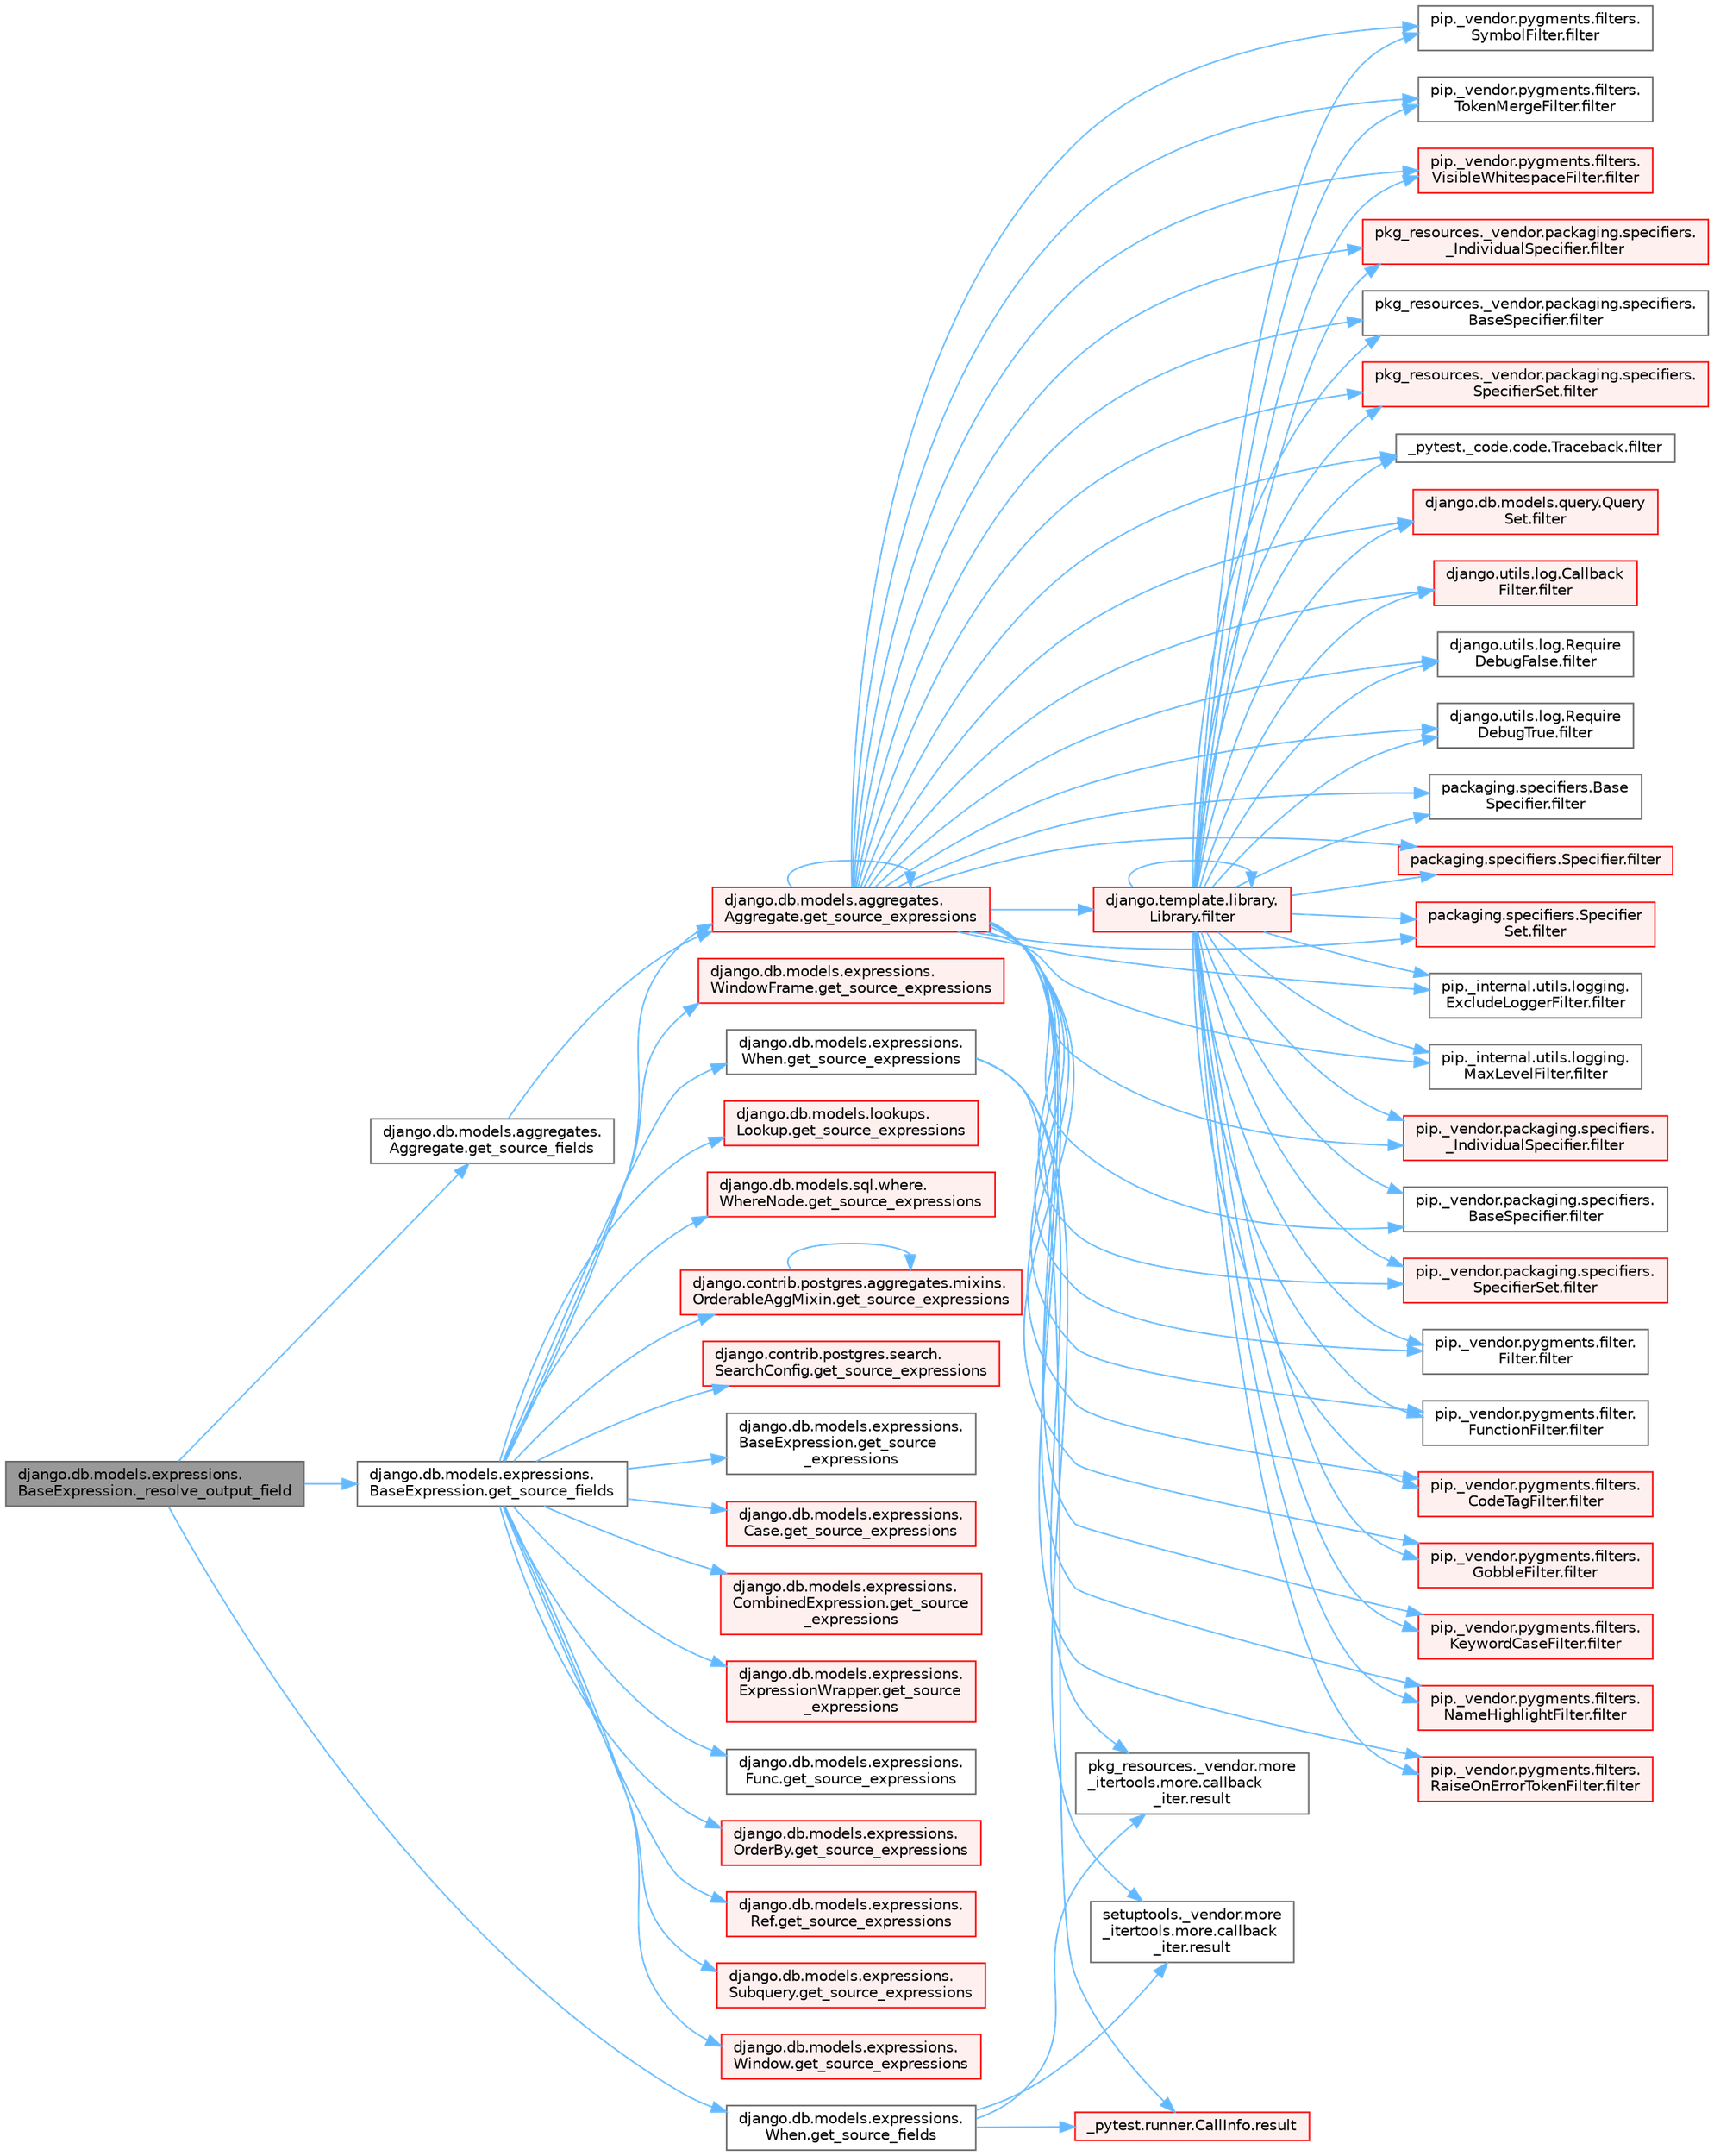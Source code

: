 digraph "django.db.models.expressions.BaseExpression._resolve_output_field"
{
 // LATEX_PDF_SIZE
  bgcolor="transparent";
  edge [fontname=Helvetica,fontsize=10,labelfontname=Helvetica,labelfontsize=10];
  node [fontname=Helvetica,fontsize=10,shape=box,height=0.2,width=0.4];
  rankdir="LR";
  Node1 [id="Node000001",label="django.db.models.expressions.\lBaseExpression._resolve_output_field",height=0.2,width=0.4,color="gray40", fillcolor="grey60", style="filled", fontcolor="black",tooltip=" "];
  Node1 -> Node2 [id="edge1_Node000001_Node000002",color="steelblue1",style="solid",tooltip=" "];
  Node2 [id="Node000002",label="django.db.models.aggregates.\lAggregate.get_source_fields",height=0.2,width=0.4,color="grey40", fillcolor="white", style="filled",URL="$classdjango_1_1db_1_1models_1_1aggregates_1_1_aggregate.html#af73c40e545aeb53760d4f8ab45795ce7",tooltip=" "];
  Node2 -> Node3 [id="edge2_Node000002_Node000003",color="steelblue1",style="solid",tooltip=" "];
  Node3 [id="Node000003",label="django.db.models.aggregates.\lAggregate.get_source_expressions",height=0.2,width=0.4,color="red", fillcolor="#FFF0F0", style="filled",URL="$classdjango_1_1db_1_1models_1_1aggregates_1_1_aggregate.html#a4a47839518c013f780a931e4bcf2d4f1",tooltip=" "];
  Node3 -> Node4 [id="edge3_Node000003_Node000004",color="steelblue1",style="solid",tooltip=" "];
  Node4 [id="Node000004",label="_pytest._code.code.Traceback.filter",height=0.2,width=0.4,color="grey40", fillcolor="white", style="filled",URL="$class__pytest_1_1__code_1_1code_1_1_traceback.html#a55d326907d5380a46c4d3e52f002d33f",tooltip=" "];
  Node3 -> Node5 [id="edge4_Node000003_Node000005",color="steelblue1",style="solid",tooltip=" "];
  Node5 [id="Node000005",label="django.db.models.query.Query\lSet.filter",height=0.2,width=0.4,color="red", fillcolor="#FFF0F0", style="filled",URL="$classdjango_1_1db_1_1models_1_1query_1_1_query_set.html#a9c23f79ac5a5310d628b025b5ab7b7c5",tooltip=" "];
  Node3 -> Node23 [id="edge5_Node000003_Node000023",color="steelblue1",style="solid",tooltip=" "];
  Node23 [id="Node000023",label="django.template.library.\lLibrary.filter",height=0.2,width=0.4,color="red", fillcolor="#FFF0F0", style="filled",URL="$classdjango_1_1template_1_1library_1_1_library.html#ac67bb1211ffc0354d5bf33029a58aa43",tooltip=" "];
  Node23 -> Node4 [id="edge6_Node000023_Node000004",color="steelblue1",style="solid",tooltip=" "];
  Node23 -> Node5 [id="edge7_Node000023_Node000005",color="steelblue1",style="solid",tooltip=" "];
  Node23 -> Node23 [id="edge8_Node000023_Node000023",color="steelblue1",style="solid",tooltip=" "];
  Node23 -> Node24 [id="edge9_Node000023_Node000024",color="steelblue1",style="solid",tooltip=" "];
  Node24 [id="Node000024",label="django.utils.log.Callback\lFilter.filter",height=0.2,width=0.4,color="red", fillcolor="#FFF0F0", style="filled",URL="$classdjango_1_1utils_1_1log_1_1_callback_filter.html#acd2761b2200a4e66f4bd5b729ac43db2",tooltip=" "];
  Node23 -> Node30 [id="edge10_Node000023_Node000030",color="steelblue1",style="solid",tooltip=" "];
  Node30 [id="Node000030",label="django.utils.log.Require\lDebugFalse.filter",height=0.2,width=0.4,color="grey40", fillcolor="white", style="filled",URL="$classdjango_1_1utils_1_1log_1_1_require_debug_false.html#a42e51835198458e09fb949a7af83bef8",tooltip=" "];
  Node23 -> Node31 [id="edge11_Node000023_Node000031",color="steelblue1",style="solid",tooltip=" "];
  Node31 [id="Node000031",label="django.utils.log.Require\lDebugTrue.filter",height=0.2,width=0.4,color="grey40", fillcolor="white", style="filled",URL="$classdjango_1_1utils_1_1log_1_1_require_debug_true.html#a8e1e027eea730028f70556810076c0e8",tooltip=" "];
  Node23 -> Node32 [id="edge12_Node000023_Node000032",color="steelblue1",style="solid",tooltip=" "];
  Node32 [id="Node000032",label="packaging.specifiers.Base\lSpecifier.filter",height=0.2,width=0.4,color="grey40", fillcolor="white", style="filled",URL="$classpackaging_1_1specifiers_1_1_base_specifier.html#aa87c3c882d19a56dd1f949c4b1bde70d",tooltip=" "];
  Node23 -> Node33 [id="edge13_Node000023_Node000033",color="steelblue1",style="solid",tooltip=" "];
  Node33 [id="Node000033",label="packaging.specifiers.Specifier.filter",height=0.2,width=0.4,color="red", fillcolor="#FFF0F0", style="filled",URL="$classpackaging_1_1specifiers_1_1_specifier.html#a22d9e14c5343d89e742b098b6d7997f7",tooltip=" "];
  Node23 -> Node74 [id="edge14_Node000023_Node000074",color="steelblue1",style="solid",tooltip=" "];
  Node74 [id="Node000074",label="packaging.specifiers.Specifier\lSet.filter",height=0.2,width=0.4,color="red", fillcolor="#FFF0F0", style="filled",URL="$classpackaging_1_1specifiers_1_1_specifier_set.html#a65b70b2cc0c5bad34b31461955a36d87",tooltip=" "];
  Node23 -> Node105 [id="edge15_Node000023_Node000105",color="steelblue1",style="solid",tooltip=" "];
  Node105 [id="Node000105",label="pip._internal.utils.logging.\lExcludeLoggerFilter.filter",height=0.2,width=0.4,color="grey40", fillcolor="white", style="filled",URL="$classpip_1_1__internal_1_1utils_1_1logging_1_1_exclude_logger_filter.html#a633a3ddcdc0ebbb98edf2f1e0759d22a",tooltip=" "];
  Node23 -> Node106 [id="edge16_Node000023_Node000106",color="steelblue1",style="solid",tooltip=" "];
  Node106 [id="Node000106",label="pip._internal.utils.logging.\lMaxLevelFilter.filter",height=0.2,width=0.4,color="grey40", fillcolor="white", style="filled",URL="$classpip_1_1__internal_1_1utils_1_1logging_1_1_max_level_filter.html#ac46bbe4d91f47ed8f818f64d25ed2085",tooltip=" "];
  Node23 -> Node107 [id="edge17_Node000023_Node000107",color="steelblue1",style="solid",tooltip=" "];
  Node107 [id="Node000107",label="pip._vendor.packaging.specifiers.\l_IndividualSpecifier.filter",height=0.2,width=0.4,color="red", fillcolor="#FFF0F0", style="filled",URL="$classpip_1_1__vendor_1_1packaging_1_1specifiers_1_1___individual_specifier.html#a6203976cfa5ddd6a1f47f8dfe0669fd7",tooltip=" "];
  Node23 -> Node134 [id="edge18_Node000023_Node000134",color="steelblue1",style="solid",tooltip=" "];
  Node134 [id="Node000134",label="pip._vendor.packaging.specifiers.\lBaseSpecifier.filter",height=0.2,width=0.4,color="grey40", fillcolor="white", style="filled",URL="$classpip_1_1__vendor_1_1packaging_1_1specifiers_1_1_base_specifier.html#a1b2ef14b953df0cf1a317ea573d0ea5a",tooltip=" "];
  Node23 -> Node135 [id="edge19_Node000023_Node000135",color="steelblue1",style="solid",tooltip=" "];
  Node135 [id="Node000135",label="pip._vendor.packaging.specifiers.\lSpecifierSet.filter",height=0.2,width=0.4,color="red", fillcolor="#FFF0F0", style="filled",URL="$classpip_1_1__vendor_1_1packaging_1_1specifiers_1_1_specifier_set.html#a3d7a4e9a4cb787385e37d5832bcc0a64",tooltip=" "];
  Node23 -> Node136 [id="edge20_Node000023_Node000136",color="steelblue1",style="solid",tooltip=" "];
  Node136 [id="Node000136",label="pip._vendor.pygments.filter.\lFilter.filter",height=0.2,width=0.4,color="grey40", fillcolor="white", style="filled",URL="$classpip_1_1__vendor_1_1pygments_1_1filter_1_1_filter.html#a970c118f059ea361c8f184fd86c6873d",tooltip=" "];
  Node23 -> Node137 [id="edge21_Node000023_Node000137",color="steelblue1",style="solid",tooltip=" "];
  Node137 [id="Node000137",label="pip._vendor.pygments.filter.\lFunctionFilter.filter",height=0.2,width=0.4,color="grey40", fillcolor="white", style="filled",URL="$classpip_1_1__vendor_1_1pygments_1_1filter_1_1_function_filter.html#a795616d337e49ea853139b0b96d481e7",tooltip=" "];
  Node23 -> Node138 [id="edge22_Node000023_Node000138",color="steelblue1",style="solid",tooltip=" "];
  Node138 [id="Node000138",label="pip._vendor.pygments.filters.\lCodeTagFilter.filter",height=0.2,width=0.4,color="red", fillcolor="#FFF0F0", style="filled",URL="$classpip_1_1__vendor_1_1pygments_1_1filters_1_1_code_tag_filter.html#adc7f44786b4b83da74faa23a154c8843",tooltip=" "];
  Node23 -> Node140 [id="edge23_Node000023_Node000140",color="steelblue1",style="solid",tooltip=" "];
  Node140 [id="Node000140",label="pip._vendor.pygments.filters.\lGobbleFilter.filter",height=0.2,width=0.4,color="red", fillcolor="#FFF0F0", style="filled",URL="$classpip_1_1__vendor_1_1pygments_1_1filters_1_1_gobble_filter.html#a1f8e662bb1794e2924280dc6564ca148",tooltip=" "];
  Node23 -> Node1935 [id="edge24_Node000023_Node001935",color="steelblue1",style="solid",tooltip=" "];
  Node1935 [id="Node001935",label="pip._vendor.pygments.filters.\lKeywordCaseFilter.filter",height=0.2,width=0.4,color="red", fillcolor="#FFF0F0", style="filled",URL="$classpip_1_1__vendor_1_1pygments_1_1filters_1_1_keyword_case_filter.html#a328d29510b49c572e5ded82852d167c8",tooltip=" "];
  Node23 -> Node1938 [id="edge25_Node000023_Node001938",color="steelblue1",style="solid",tooltip=" "];
  Node1938 [id="Node001938",label="pip._vendor.pygments.filters.\lNameHighlightFilter.filter",height=0.2,width=0.4,color="red", fillcolor="#FFF0F0", style="filled",URL="$classpip_1_1__vendor_1_1pygments_1_1filters_1_1_name_highlight_filter.html#ae389da6c924503203acbc80c559b0043",tooltip=" "];
  Node23 -> Node1943 [id="edge26_Node000023_Node001943",color="steelblue1",style="solid",tooltip=" "];
  Node1943 [id="Node001943",label="pip._vendor.pygments.filters.\lRaiseOnErrorTokenFilter.filter",height=0.2,width=0.4,color="red", fillcolor="#FFF0F0", style="filled",URL="$classpip_1_1__vendor_1_1pygments_1_1filters_1_1_raise_on_error_token_filter.html#aacf420bb16c8d3a430b88e78ee35b253",tooltip=" "];
  Node23 -> Node1947 [id="edge27_Node000023_Node001947",color="steelblue1",style="solid",tooltip=" "];
  Node1947 [id="Node001947",label="pip._vendor.pygments.filters.\lSymbolFilter.filter",height=0.2,width=0.4,color="grey40", fillcolor="white", style="filled",URL="$classpip_1_1__vendor_1_1pygments_1_1filters_1_1_symbol_filter.html#a567de8b7e3bc5f0a87712af81fbc70c7",tooltip=" "];
  Node23 -> Node1948 [id="edge28_Node000023_Node001948",color="steelblue1",style="solid",tooltip=" "];
  Node1948 [id="Node001948",label="pip._vendor.pygments.filters.\lTokenMergeFilter.filter",height=0.2,width=0.4,color="grey40", fillcolor="white", style="filled",URL="$classpip_1_1__vendor_1_1pygments_1_1filters_1_1_token_merge_filter.html#ac3fdd8238fb6976d42540cac395a9543",tooltip=" "];
  Node23 -> Node1949 [id="edge29_Node000023_Node001949",color="steelblue1",style="solid",tooltip=" "];
  Node1949 [id="Node001949",label="pip._vendor.pygments.filters.\lVisibleWhitespaceFilter.filter",height=0.2,width=0.4,color="red", fillcolor="#FFF0F0", style="filled",URL="$classpip_1_1__vendor_1_1pygments_1_1filters_1_1_visible_whitespace_filter.html#a9a7227d129dac7d41fe5b50d9fd97b77",tooltip=" "];
  Node23 -> Node1950 [id="edge30_Node000023_Node001950",color="steelblue1",style="solid",tooltip=" "];
  Node1950 [id="Node001950",label="pkg_resources._vendor.packaging.specifiers.\l_IndividualSpecifier.filter",height=0.2,width=0.4,color="red", fillcolor="#FFF0F0", style="filled",URL="$classpkg__resources_1_1__vendor_1_1packaging_1_1specifiers_1_1___individual_specifier.html#ad284c0e05b23f4b6838266492c00fc3e",tooltip=" "];
  Node23 -> Node1951 [id="edge31_Node000023_Node001951",color="steelblue1",style="solid",tooltip=" "];
  Node1951 [id="Node001951",label="pkg_resources._vendor.packaging.specifiers.\lBaseSpecifier.filter",height=0.2,width=0.4,color="grey40", fillcolor="white", style="filled",URL="$classpkg__resources_1_1__vendor_1_1packaging_1_1specifiers_1_1_base_specifier.html#a08f789f03784e5505adfce76a34b64f0",tooltip=" "];
  Node23 -> Node1952 [id="edge32_Node000023_Node001952",color="steelblue1",style="solid",tooltip=" "];
  Node1952 [id="Node001952",label="pkg_resources._vendor.packaging.specifiers.\lSpecifierSet.filter",height=0.2,width=0.4,color="red", fillcolor="#FFF0F0", style="filled",URL="$classpkg__resources_1_1__vendor_1_1packaging_1_1specifiers_1_1_specifier_set.html#a9935b066c65c5b7849bd09a27171e1ba",tooltip=" "];
  Node3 -> Node24 [id="edge33_Node000003_Node000024",color="steelblue1",style="solid",tooltip=" "];
  Node3 -> Node30 [id="edge34_Node000003_Node000030",color="steelblue1",style="solid",tooltip=" "];
  Node3 -> Node31 [id="edge35_Node000003_Node000031",color="steelblue1",style="solid",tooltip=" "];
  Node3 -> Node32 [id="edge36_Node000003_Node000032",color="steelblue1",style="solid",tooltip=" "];
  Node3 -> Node33 [id="edge37_Node000003_Node000033",color="steelblue1",style="solid",tooltip=" "];
  Node3 -> Node74 [id="edge38_Node000003_Node000074",color="steelblue1",style="solid",tooltip=" "];
  Node3 -> Node105 [id="edge39_Node000003_Node000105",color="steelblue1",style="solid",tooltip=" "];
  Node3 -> Node106 [id="edge40_Node000003_Node000106",color="steelblue1",style="solid",tooltip=" "];
  Node3 -> Node107 [id="edge41_Node000003_Node000107",color="steelblue1",style="solid",tooltip=" "];
  Node3 -> Node134 [id="edge42_Node000003_Node000134",color="steelblue1",style="solid",tooltip=" "];
  Node3 -> Node135 [id="edge43_Node000003_Node000135",color="steelblue1",style="solid",tooltip=" "];
  Node3 -> Node136 [id="edge44_Node000003_Node000136",color="steelblue1",style="solid",tooltip=" "];
  Node3 -> Node137 [id="edge45_Node000003_Node000137",color="steelblue1",style="solid",tooltip=" "];
  Node3 -> Node138 [id="edge46_Node000003_Node000138",color="steelblue1",style="solid",tooltip=" "];
  Node3 -> Node140 [id="edge47_Node000003_Node000140",color="steelblue1",style="solid",tooltip=" "];
  Node3 -> Node1935 [id="edge48_Node000003_Node001935",color="steelblue1",style="solid",tooltip=" "];
  Node3 -> Node1938 [id="edge49_Node000003_Node001938",color="steelblue1",style="solid",tooltip=" "];
  Node3 -> Node1943 [id="edge50_Node000003_Node001943",color="steelblue1",style="solid",tooltip=" "];
  Node3 -> Node1947 [id="edge51_Node000003_Node001947",color="steelblue1",style="solid",tooltip=" "];
  Node3 -> Node1948 [id="edge52_Node000003_Node001948",color="steelblue1",style="solid",tooltip=" "];
  Node3 -> Node1949 [id="edge53_Node000003_Node001949",color="steelblue1",style="solid",tooltip=" "];
  Node3 -> Node1950 [id="edge54_Node000003_Node001950",color="steelblue1",style="solid",tooltip=" "];
  Node3 -> Node1951 [id="edge55_Node000003_Node001951",color="steelblue1",style="solid",tooltip=" "];
  Node3 -> Node1952 [id="edge56_Node000003_Node001952",color="steelblue1",style="solid",tooltip=" "];
  Node3 -> Node3 [id="edge57_Node000003_Node000003",color="steelblue1",style="solid",tooltip=" "];
  Node1 -> Node1611 [id="edge58_Node000001_Node001611",color="steelblue1",style="solid",tooltip=" "];
  Node1611 [id="Node001611",label="django.db.models.expressions.\lBaseExpression.get_source_fields",height=0.2,width=0.4,color="grey40", fillcolor="white", style="filled",URL="$classdjango_1_1db_1_1models_1_1expressions_1_1_base_expression.html#a12ff1384ded4ceeeb39de09b54a827aa",tooltip=" "];
  Node1611 -> Node253 [id="edge59_Node001611_Node000253",color="steelblue1",style="solid",tooltip=" "];
  Node253 [id="Node000253",label="django.contrib.postgres.aggregates.mixins.\lOrderableAggMixin.get_source_expressions",height=0.2,width=0.4,color="red", fillcolor="#FFF0F0", style="filled",URL="$classdjango_1_1contrib_1_1postgres_1_1aggregates_1_1mixins_1_1_orderable_agg_mixin.html#abed9d6bb5142aafc8b77ac03f9d7a989",tooltip=" "];
  Node253 -> Node253 [id="edge60_Node000253_Node000253",color="steelblue1",style="solid",tooltip=" "];
  Node1611 -> Node255 [id="edge61_Node001611_Node000255",color="steelblue1",style="solid",tooltip=" "];
  Node255 [id="Node000255",label="django.contrib.postgres.search.\lSearchConfig.get_source_expressions",height=0.2,width=0.4,color="red", fillcolor="#FFF0F0", style="filled",URL="$classdjango_1_1contrib_1_1postgres_1_1search_1_1_search_config.html#a2c17d4dfedc6381528df8a0a1b3751bf",tooltip=" "];
  Node1611 -> Node3 [id="edge62_Node001611_Node000003",color="steelblue1",style="solid",tooltip=" "];
  Node1611 -> Node258 [id="edge63_Node001611_Node000258",color="steelblue1",style="solid",tooltip=" "];
  Node258 [id="Node000258",label="django.db.models.expressions.\lBaseExpression.get_source\l_expressions",height=0.2,width=0.4,color="grey40", fillcolor="white", style="filled",URL="$classdjango_1_1db_1_1models_1_1expressions_1_1_base_expression.html#a1a052b2bf91363cc1367dbffb2b47708",tooltip=" "];
  Node1611 -> Node259 [id="edge64_Node001611_Node000259",color="steelblue1",style="solid",tooltip=" "];
  Node259 [id="Node000259",label="django.db.models.expressions.\lCase.get_source_expressions",height=0.2,width=0.4,color="red", fillcolor="#FFF0F0", style="filled",URL="$classdjango_1_1db_1_1models_1_1expressions_1_1_case.html#a342de2ff64d7b1a41e1a86d89dee51b4",tooltip=" "];
  Node1611 -> Node266 [id="edge65_Node001611_Node000266",color="steelblue1",style="solid",tooltip=" "];
  Node266 [id="Node000266",label="django.db.models.expressions.\lCombinedExpression.get_source\l_expressions",height=0.2,width=0.4,color="red", fillcolor="#FFF0F0", style="filled",URL="$classdjango_1_1db_1_1models_1_1expressions_1_1_combined_expression.html#a310a894787d41c927558cb35b23d3a90",tooltip=" "];
  Node1611 -> Node267 [id="edge66_Node001611_Node000267",color="steelblue1",style="solid",tooltip=" "];
  Node267 [id="Node000267",label="django.db.models.expressions.\lExpressionWrapper.get_source\l_expressions",height=0.2,width=0.4,color="red", fillcolor="#FFF0F0", style="filled",URL="$classdjango_1_1db_1_1models_1_1expressions_1_1_expression_wrapper.html#abdd54fb24f108830588d86a69e619e8f",tooltip=" "];
  Node1611 -> Node271 [id="edge67_Node001611_Node000271",color="steelblue1",style="solid",tooltip=" "];
  Node271 [id="Node000271",label="django.db.models.expressions.\lFunc.get_source_expressions",height=0.2,width=0.4,color="grey40", fillcolor="white", style="filled",URL="$classdjango_1_1db_1_1models_1_1expressions_1_1_func.html#a2edd81324f310981c50c4d7d6b02fc36",tooltip=" "];
  Node1611 -> Node272 [id="edge68_Node001611_Node000272",color="steelblue1",style="solid",tooltip=" "];
  Node272 [id="Node000272",label="django.db.models.expressions.\lOrderBy.get_source_expressions",height=0.2,width=0.4,color="red", fillcolor="#FFF0F0", style="filled",URL="$classdjango_1_1db_1_1models_1_1expressions_1_1_order_by.html#aa0b698a72cab3662300d9849e2e0b2df",tooltip=" "];
  Node1611 -> Node273 [id="edge69_Node001611_Node000273",color="steelblue1",style="solid",tooltip=" "];
  Node273 [id="Node000273",label="django.db.models.expressions.\lRef.get_source_expressions",height=0.2,width=0.4,color="red", fillcolor="#FFF0F0", style="filled",URL="$classdjango_1_1db_1_1models_1_1expressions_1_1_ref.html#a34966901a7ce794db70ff599b65fe2ce",tooltip=" "];
  Node1611 -> Node274 [id="edge70_Node001611_Node000274",color="steelblue1",style="solid",tooltip=" "];
  Node274 [id="Node000274",label="django.db.models.expressions.\lSubquery.get_source_expressions",height=0.2,width=0.4,color="red", fillcolor="#FFF0F0", style="filled",URL="$classdjango_1_1db_1_1models_1_1expressions_1_1_subquery.html#a39b90b2b3d0ee3caf0b75571062f214e",tooltip=" "];
  Node1611 -> Node275 [id="edge71_Node001611_Node000275",color="steelblue1",style="solid",tooltip=" "];
  Node275 [id="Node000275",label="django.db.models.expressions.\lWhen.get_source_expressions",height=0.2,width=0.4,color="grey40", fillcolor="white", style="filled",URL="$classdjango_1_1db_1_1models_1_1expressions_1_1_when.html#aed38e210fabf48478aed2ff00ccbdfbe",tooltip=" "];
  Node275 -> Node276 [id="edge72_Node000275_Node000276",color="steelblue1",style="solid",tooltip=" "];
  Node276 [id="Node000276",label="_pytest.runner.CallInfo.result",height=0.2,width=0.4,color="red", fillcolor="#FFF0F0", style="filled",URL="$class__pytest_1_1runner_1_1_call_info.html#aa20fb81bb861308c8630c9b078fa9744",tooltip=" "];
  Node275 -> Node278 [id="edge73_Node000275_Node000278",color="steelblue1",style="solid",tooltip=" "];
  Node278 [id="Node000278",label="pkg_resources._vendor.more\l_itertools.more.callback\l_iter.result",height=0.2,width=0.4,color="grey40", fillcolor="white", style="filled",URL="$classpkg__resources_1_1__vendor_1_1more__itertools_1_1more_1_1callback__iter.html#a6afb93a7b23dee359723bd840f95acd0",tooltip=" "];
  Node275 -> Node279 [id="edge74_Node000275_Node000279",color="steelblue1",style="solid",tooltip=" "];
  Node279 [id="Node000279",label="setuptools._vendor.more\l_itertools.more.callback\l_iter.result",height=0.2,width=0.4,color="grey40", fillcolor="white", style="filled",URL="$classsetuptools_1_1__vendor_1_1more__itertools_1_1more_1_1callback__iter.html#a1f392626f7413a76bea54b12f1fd9504",tooltip=" "];
  Node1611 -> Node280 [id="edge75_Node001611_Node000280",color="steelblue1",style="solid",tooltip=" "];
  Node280 [id="Node000280",label="django.db.models.expressions.\lWindow.get_source_expressions",height=0.2,width=0.4,color="red", fillcolor="#FFF0F0", style="filled",URL="$classdjango_1_1db_1_1models_1_1expressions_1_1_window.html#a52d79e8fa282239e67f8d9cdc5112388",tooltip=" "];
  Node1611 -> Node282 [id="edge76_Node001611_Node000282",color="steelblue1",style="solid",tooltip=" "];
  Node282 [id="Node000282",label="django.db.models.expressions.\lWindowFrame.get_source_expressions",height=0.2,width=0.4,color="red", fillcolor="#FFF0F0", style="filled",URL="$classdjango_1_1db_1_1models_1_1expressions_1_1_window_frame.html#a4b54c4c9b4c4a68308953d25703a2544",tooltip=" "];
  Node1611 -> Node1439 [id="edge77_Node001611_Node001439",color="steelblue1",style="solid",tooltip=" "];
  Node1439 [id="Node001439",label="django.db.models.lookups.\lLookup.get_source_expressions",height=0.2,width=0.4,color="red", fillcolor="#FFF0F0", style="filled",URL="$classdjango_1_1db_1_1models_1_1lookups_1_1_lookup.html#ab733397a7e7276a69a7092430799a22a",tooltip=" "];
  Node1611 -> Node1441 [id="edge78_Node001611_Node001441",color="steelblue1",style="solid",tooltip=" "];
  Node1441 [id="Node001441",label="django.db.models.sql.where.\lWhereNode.get_source_expressions",height=0.2,width=0.4,color="red", fillcolor="#FFF0F0", style="filled",URL="$classdjango_1_1db_1_1models_1_1sql_1_1where_1_1_where_node.html#ae3155308ff1faf4914e3e7f0134f49d7",tooltip=" "];
  Node1 -> Node1612 [id="edge79_Node000001_Node001612",color="steelblue1",style="solid",tooltip=" "];
  Node1612 [id="Node001612",label="django.db.models.expressions.\lWhen.get_source_fields",height=0.2,width=0.4,color="grey40", fillcolor="white", style="filled",URL="$classdjango_1_1db_1_1models_1_1expressions_1_1_when.html#a93cd7faaf5353bb517a72f98cd9b0fb4",tooltip=" "];
  Node1612 -> Node276 [id="edge80_Node001612_Node000276",color="steelblue1",style="solid",tooltip=" "];
  Node1612 -> Node278 [id="edge81_Node001612_Node000278",color="steelblue1",style="solid",tooltip=" "];
  Node1612 -> Node279 [id="edge82_Node001612_Node000279",color="steelblue1",style="solid",tooltip=" "];
}
